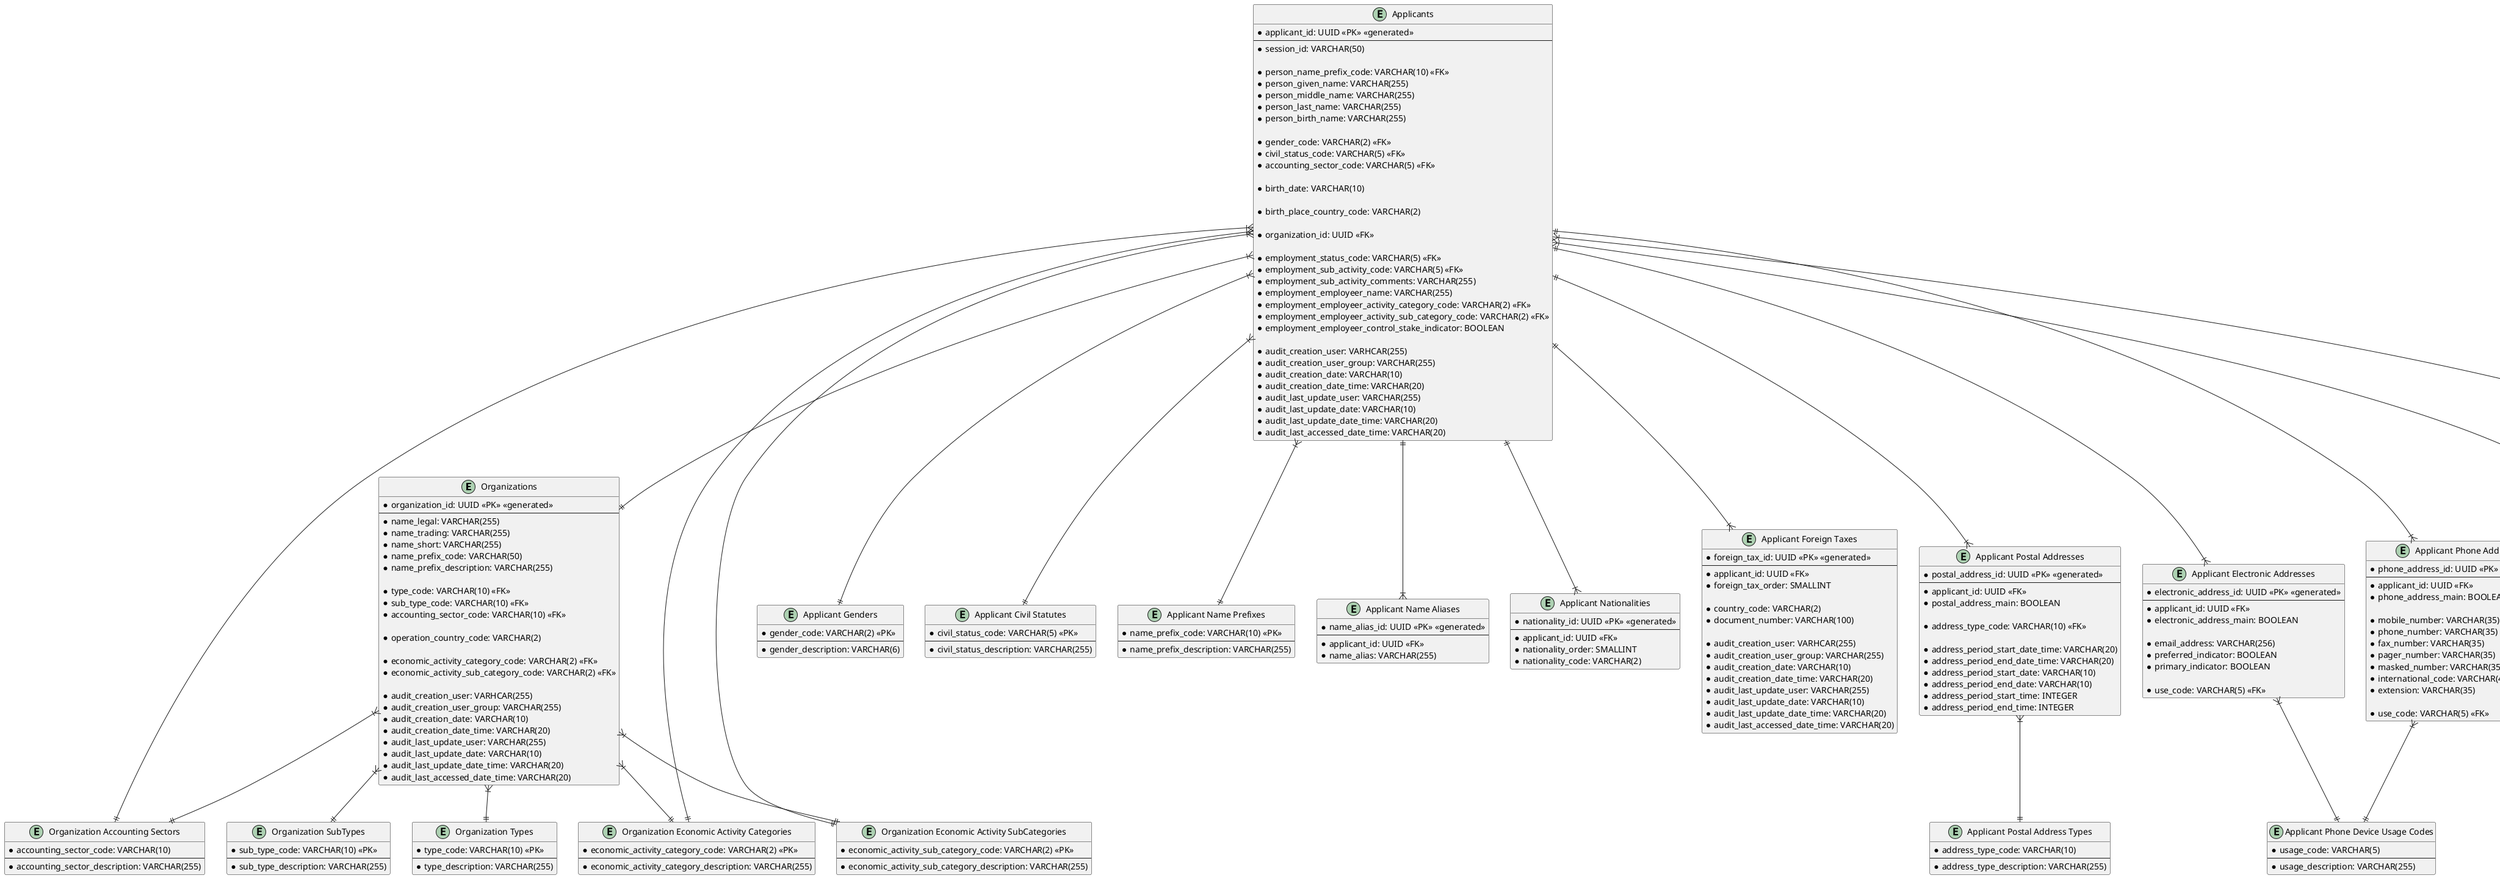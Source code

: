 @startuml Database Schema
    entity "Organizations" as organizations {
        * organization_id: UUID <<PK>> <<generated>>
        --
        * name_legal: VARCHAR(255)
        * name_trading: VARCHAR(255)
        * name_short: VARCHAR(255)
        * name_prefix_code: VARCHAR(50)
        * name_prefix_description: VARCHAR(255)
        
        * type_code: VARCHAR(10) <<FK>>
        * sub_type_code: VARCHAR(10) <<FK>>
        * accounting_sector_code: VARCHAR(10) <<FK>>
        
        * operation_country_code: VARCHAR(2)
        
        * economic_activity_category_code: VARCHAR(2) <<FK>>
        * economic_activity_sub_category_code: VARCHAR(2) <<FK>>

        * audit_creation_user: VARHCAR(255)
        * audit_creation_user_group: VARCHAR(255)
        * audit_creation_date: VARCHAR(10)
        * audit_creation_date_time: VARCHAR(20)
        * audit_last_update_user: VARCHAR(255)
        * audit_last_update_date: VARCHAR(10)
        * audit_last_update_date_time: VARCHAR(20)
        * audit_last_accessed_date_time: VARCHAR(20)
    }

    entity "Organization Types" as organizationTypes {
        * type_code: VARCHAR(10) <<PK>>
        --
        * type_description: VARCHAR(255)
    }

    entity "Organization SubTypes" as organizationSubTypes {
        * sub_type_code: VARCHAR(10) <<PK>>
        --
        * sub_type_description: VARCHAR(255)
    }

    entity "Organization Accounting Sectors" as organizationAccountingSectors {
        * accounting_sector_code: VARCHAR(10)
        --
        * accounting_sector_description: VARCHAR(255)
    }

    entity "Organization Economic Activity Categories" as organizationEconomicActivityCategories {
        * economic_activity_category_code: VARCHAR(2) <<PK>>
        --
        * economic_activity_category_description: VARCHAR(255)
    }

    entity "Organization Economic Activity SubCategories" as organizationEconomicActivitySubCategories {
        * economic_activity_sub_category_code: VARCHAR(2) <<PK>>
        --
        * economic_activity_sub_category_description: VARCHAR(255)
    }

    organizations }|--|| organizationTypes
    organizations }|--|| organizationSubTypes
    organizations }|--|| organizationAccountingSectors
    organizations }|--|| organizationEconomicActivityCategories
    organizations }|--|| organizationEconomicActivitySubCategories

    entity "Applicants" as applicants {
        * applicant_id: UUID <<PK>> <<generated>>
        --
        * session_id: VARCHAR(50)

        * person_name_prefix_code: VARCHAR(10) <<FK>>
        * person_given_name: VARCHAR(255)
        * person_middle_name: VARCHAR(255)
        * person_last_name: VARCHAR(255)
        * person_birth_name: VARCHAR(255)

        * gender_code: VARCHAR(2) <<FK>>
        * civil_status_code: VARCHAR(5) <<FK>>
        * accounting_sector_code: VARCHAR(5) <<FK>>

        * birth_date: VARCHAR(10)

        * birth_place_country_code: VARCHAR(2)

        * organization_id: UUID <<FK>>

        * employment_status_code: VARCHAR(5) <<FK>>
        * employment_sub_activity_code: VARCHAR(5) <<FK>>
        * employment_sub_activity_comments: VARCHAR(255)
        * employment_employeer_name: VARCHAR(255)
        * employment_employeer_activity_category_code: VARCHAR(2) <<FK>>
        * employment_employeer_activity_sub_category_code: VARCHAR(2) <<FK>>
        * employment_employeer_control_stake_indicator: BOOLEAN

        * audit_creation_user: VARHCAR(255)
        * audit_creation_user_group: VARCHAR(255)
        * audit_creation_date: VARCHAR(10)
        * audit_creation_date_time: VARCHAR(20)
        * audit_last_update_user: VARCHAR(255)
        * audit_last_update_date: VARCHAR(10)
        * audit_last_update_date_time: VARCHAR(20)
        * audit_last_accessed_date_time: VARCHAR(20)
    }

    entity "Applicant Genders" as applicantGenders {
        * gender_code: VARCHAR(2) <<PK>>
        --
        * gender_description: VARCHAR(6)
    }

    applicants }|--|| applicantGenders

    entity "Applicant Civil Statutes" as applicantCivilStatutes {
        * civil_status_code: VARCHAR(5) <<PK>>
        --
        * civil_status_description: VARCHAR(255)
    }

    applicants }|--|| applicantCivilStatutes

    entity "Applicant Name Prefixes" as applicantNamePrefixes {
        * name_prefix_code: VARCHAR(10) <<PK>>
        --
        * name_prefix_description: VARCHAR(255)
    }

    applicants }|--|| applicantNamePrefixes

    entity "Applicant Name Aliases" as applicantNameAliases {
        * name_alias_id: UUID <<PK>> <<generated>>
        --
        * applicant_id: UUID <<FK>>
        * name_alias: VARCHAR(255)
    }

    entity "Applicant Nationalities" as applicantNationalities {
        * nationality_id: UUID <<PK>> <<generated>>
        --
        * applicant_id: UUID <<FK>>
        * nationality_order: SMALLINT
        * nationality_code: VARCHAR(2)
    }

    entity "Applicant Foreign Taxes" as applicantForeignTaxes {
        * foreign_tax_id: UUID <<PK>> <<generated>>
        --
        * applicant_id: UUID <<FK>>
        * foreign_tax_order: SMALLINT

        * country_code: VARCHAR(2)
        * document_number: VARCHAR(100)

        * audit_creation_user: VARHCAR(255)
        * audit_creation_user_group: VARCHAR(255)
        * audit_creation_date: VARCHAR(10)
        * audit_creation_date_time: VARCHAR(20)
        * audit_last_update_user: VARCHAR(255)
        * audit_last_update_date: VARCHAR(10)
        * audit_last_update_date_time: VARCHAR(20)
        * audit_last_accessed_date_time: VARCHAR(20)
    }

    entity "Applicant Postal Addresses" as applicantPostalAddresses {
        * postal_address_id: UUID <<PK>> <<generated>>
        --
        * applicant_id: UUID <<FK>>
        * postal_address_main: BOOLEAN

        * address_type_code: VARCHAR(10) <<FK>>
        
        * address_period_start_date_time: VARCHAR(20)
        * address_period_end_date_time: VARCHAR(20)
        * address_period_start_date: VARCHAR(10)
        * address_period_end_date: VARCHAR(10)
        * address_period_start_time: INTEGER
        * address_period_end_time: INTEGER
    }

    entity "Applicant Postal Address Types" as applicantPostalAddressTypes {
        * address_type_code: VARCHAR(10)
        --
        * address_type_description: VARCHAR(255)
    }

    applicantPostalAddresses }|--|| applicantPostalAddressTypes

    entity "Applicant Phone Addresses" as applicantPhoneAddresses {
        * phone_address_id: UUID <<PK>> <<generated>>
        --
        * applicant_id: UUID <<FK>>
        * phone_address_main: BOOLEAN

        * mobile_number: VARCHAR(35)
        * phone_number: VARCHAR(35)
        * fax_number: VARCHAR(35)
        * pager_number: VARCHAR(35)
        * masked_number: VARCHAR(35)
        * international_code: VARCHAR(4)
        * extension: VARCHAR(35)

        * use_code: VARCHAR(5) <<FK>>
    }

    entity "Applicant Phone Device Usage Codes" as applicantPhoneDeviceUsageCodes {
        * usage_code: VARCHAR(5)
        --
        * usage_description: VARCHAR(255)
    }

    applicantPhoneAddresses }|--|| applicantPhoneDeviceUsageCodes

    entity "Applicant Electronic Addresses" as applicantElectronicAddresses {
        * electronic_address_id: UUID <<PK>> <<generated>>
        --
        * applicant_id: UUID <<FK>>
        * electronic_address_main: BOOLEAN

        * email_address: VARCHAR(256)
        * preferred_indicator: BOOLEAN
        * primary_indicator: BOOLEAN

        * use_code: VARCHAR(5) <<FK>>
    }

    applicantElectronicAddresses }|--|| applicantPhoneDeviceUsageCodes

    entity "Applicant Employment Statutes" as applicantEmploymentStatutes {
        * employment_status_code: VARCHAR(5) <<PK>>
        --
        * employment_status_description: VARCHAR(255)
    }

    entity "Applicant Employment Sub Activities" as applicantEmploymentSubActivities {
        * employment_sub_activity_code: VARCHAR(5) <<PK>>
        --
        * employment_sub_activity_description: VARCHAR(255)
    }

    applicants }|--|| organizations
    applicants ||--|{ applicantNameAliases
    applicants ||--|{ applicantNationalities
    applicants ||--|{ applicantForeignTaxes
    applicants ||--|{ applicantPostalAddresses
    applicants ||--|{ applicantPhoneAddresses
    applicants ||--|{ applicantElectronicAddresses
    applicants }|--|| applicantEmploymentStatutes
    applicants }|--|| applicantEmploymentSubActivities
    applicants }|--|| organizationAccountingSectors
    applicants }|--|| organizationEconomicActivityCategories
    applicants }|--|| organizationEconomicActivitySubCategories
@enduml